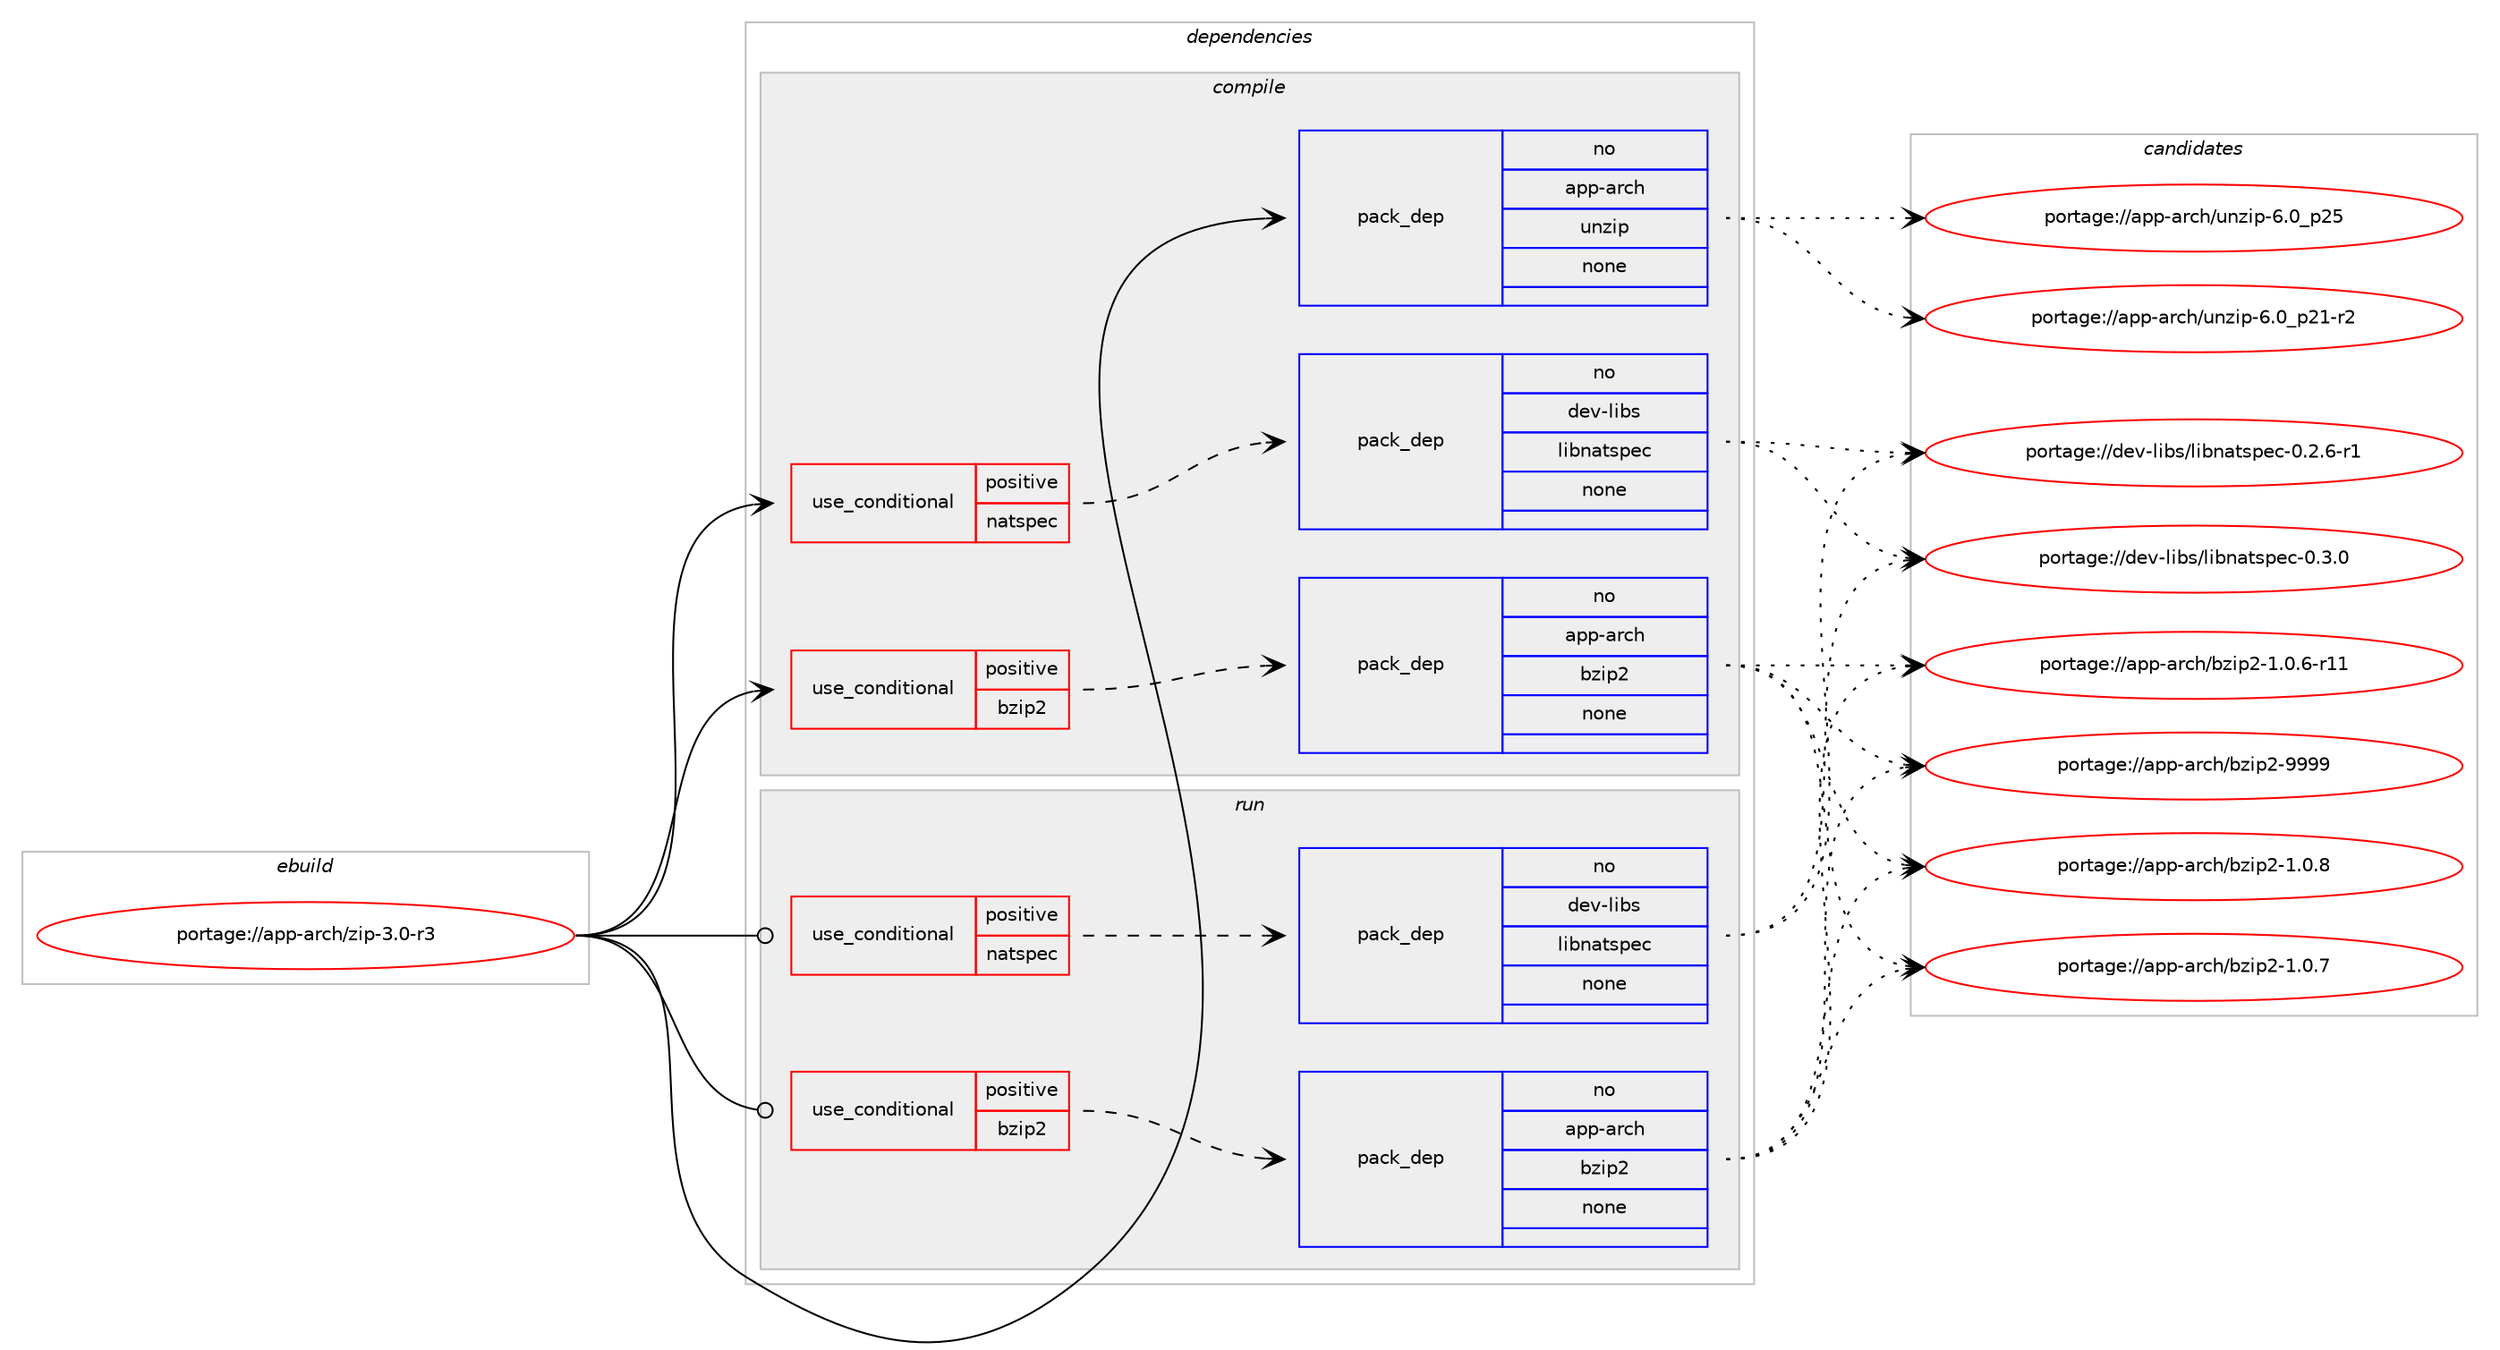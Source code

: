digraph prolog {

# *************
# Graph options
# *************

newrank=true;
concentrate=true;
compound=true;
graph [rankdir=LR,fontname=Helvetica,fontsize=10,ranksep=1.5];#, ranksep=2.5, nodesep=0.2];
edge  [arrowhead=vee];
node  [fontname=Helvetica,fontsize=10];

# **********
# The ebuild
# **********

subgraph cluster_leftcol {
color=gray;
label=<<i>ebuild</i>>;
id [label="portage://app-arch/zip-3.0-r3", color=red, width=4, href="../app-arch/zip-3.0-r3.svg"];
}

# ****************
# The dependencies
# ****************

subgraph cluster_midcol {
color=gray;
label=<<i>dependencies</i>>;
subgraph cluster_compile {
fillcolor="#eeeeee";
style=filled;
label=<<i>compile</i>>;
subgraph cond152979 {
dependency648397 [label=<<TABLE BORDER="0" CELLBORDER="1" CELLSPACING="0" CELLPADDING="4"><TR><TD ROWSPAN="3" CELLPADDING="10">use_conditional</TD></TR><TR><TD>positive</TD></TR><TR><TD>bzip2</TD></TR></TABLE>>, shape=none, color=red];
subgraph pack486789 {
dependency648398 [label=<<TABLE BORDER="0" CELLBORDER="1" CELLSPACING="0" CELLPADDING="4" WIDTH="220"><TR><TD ROWSPAN="6" CELLPADDING="30">pack_dep</TD></TR><TR><TD WIDTH="110">no</TD></TR><TR><TD>app-arch</TD></TR><TR><TD>bzip2</TD></TR><TR><TD>none</TD></TR><TR><TD></TD></TR></TABLE>>, shape=none, color=blue];
}
dependency648397:e -> dependency648398:w [weight=20,style="dashed",arrowhead="vee"];
}
id:e -> dependency648397:w [weight=20,style="solid",arrowhead="vee"];
subgraph cond152980 {
dependency648399 [label=<<TABLE BORDER="0" CELLBORDER="1" CELLSPACING="0" CELLPADDING="4"><TR><TD ROWSPAN="3" CELLPADDING="10">use_conditional</TD></TR><TR><TD>positive</TD></TR><TR><TD>natspec</TD></TR></TABLE>>, shape=none, color=red];
subgraph pack486790 {
dependency648400 [label=<<TABLE BORDER="0" CELLBORDER="1" CELLSPACING="0" CELLPADDING="4" WIDTH="220"><TR><TD ROWSPAN="6" CELLPADDING="30">pack_dep</TD></TR><TR><TD WIDTH="110">no</TD></TR><TR><TD>dev-libs</TD></TR><TR><TD>libnatspec</TD></TR><TR><TD>none</TD></TR><TR><TD></TD></TR></TABLE>>, shape=none, color=blue];
}
dependency648399:e -> dependency648400:w [weight=20,style="dashed",arrowhead="vee"];
}
id:e -> dependency648399:w [weight=20,style="solid",arrowhead="vee"];
subgraph pack486791 {
dependency648401 [label=<<TABLE BORDER="0" CELLBORDER="1" CELLSPACING="0" CELLPADDING="4" WIDTH="220"><TR><TD ROWSPAN="6" CELLPADDING="30">pack_dep</TD></TR><TR><TD WIDTH="110">no</TD></TR><TR><TD>app-arch</TD></TR><TR><TD>unzip</TD></TR><TR><TD>none</TD></TR><TR><TD></TD></TR></TABLE>>, shape=none, color=blue];
}
id:e -> dependency648401:w [weight=20,style="solid",arrowhead="vee"];
}
subgraph cluster_compileandrun {
fillcolor="#eeeeee";
style=filled;
label=<<i>compile and run</i>>;
}
subgraph cluster_run {
fillcolor="#eeeeee";
style=filled;
label=<<i>run</i>>;
subgraph cond152981 {
dependency648402 [label=<<TABLE BORDER="0" CELLBORDER="1" CELLSPACING="0" CELLPADDING="4"><TR><TD ROWSPAN="3" CELLPADDING="10">use_conditional</TD></TR><TR><TD>positive</TD></TR><TR><TD>bzip2</TD></TR></TABLE>>, shape=none, color=red];
subgraph pack486792 {
dependency648403 [label=<<TABLE BORDER="0" CELLBORDER="1" CELLSPACING="0" CELLPADDING="4" WIDTH="220"><TR><TD ROWSPAN="6" CELLPADDING="30">pack_dep</TD></TR><TR><TD WIDTH="110">no</TD></TR><TR><TD>app-arch</TD></TR><TR><TD>bzip2</TD></TR><TR><TD>none</TD></TR><TR><TD></TD></TR></TABLE>>, shape=none, color=blue];
}
dependency648402:e -> dependency648403:w [weight=20,style="dashed",arrowhead="vee"];
}
id:e -> dependency648402:w [weight=20,style="solid",arrowhead="odot"];
subgraph cond152982 {
dependency648404 [label=<<TABLE BORDER="0" CELLBORDER="1" CELLSPACING="0" CELLPADDING="4"><TR><TD ROWSPAN="3" CELLPADDING="10">use_conditional</TD></TR><TR><TD>positive</TD></TR><TR><TD>natspec</TD></TR></TABLE>>, shape=none, color=red];
subgraph pack486793 {
dependency648405 [label=<<TABLE BORDER="0" CELLBORDER="1" CELLSPACING="0" CELLPADDING="4" WIDTH="220"><TR><TD ROWSPAN="6" CELLPADDING="30">pack_dep</TD></TR><TR><TD WIDTH="110">no</TD></TR><TR><TD>dev-libs</TD></TR><TR><TD>libnatspec</TD></TR><TR><TD>none</TD></TR><TR><TD></TD></TR></TABLE>>, shape=none, color=blue];
}
dependency648404:e -> dependency648405:w [weight=20,style="dashed",arrowhead="vee"];
}
id:e -> dependency648404:w [weight=20,style="solid",arrowhead="odot"];
}
}

# **************
# The candidates
# **************

subgraph cluster_choices {
rank=same;
color=gray;
label=<<i>candidates</i>>;

subgraph choice486789 {
color=black;
nodesep=1;
choice971121124597114991044798122105112504557575757 [label="portage://app-arch/bzip2-9999", color=red, width=4,href="../app-arch/bzip2-9999.svg"];
choice97112112459711499104479812210511250454946484656 [label="portage://app-arch/bzip2-1.0.8", color=red, width=4,href="../app-arch/bzip2-1.0.8.svg"];
choice97112112459711499104479812210511250454946484655 [label="portage://app-arch/bzip2-1.0.7", color=red, width=4,href="../app-arch/bzip2-1.0.7.svg"];
choice97112112459711499104479812210511250454946484654451144949 [label="portage://app-arch/bzip2-1.0.6-r11", color=red, width=4,href="../app-arch/bzip2-1.0.6-r11.svg"];
dependency648398:e -> choice971121124597114991044798122105112504557575757:w [style=dotted,weight="100"];
dependency648398:e -> choice97112112459711499104479812210511250454946484656:w [style=dotted,weight="100"];
dependency648398:e -> choice97112112459711499104479812210511250454946484655:w [style=dotted,weight="100"];
dependency648398:e -> choice97112112459711499104479812210511250454946484654451144949:w [style=dotted,weight="100"];
}
subgraph choice486790 {
color=black;
nodesep=1;
choice100101118451081059811547108105981109711611511210199454846514648 [label="portage://dev-libs/libnatspec-0.3.0", color=red, width=4,href="../dev-libs/libnatspec-0.3.0.svg"];
choice1001011184510810598115471081059811097116115112101994548465046544511449 [label="portage://dev-libs/libnatspec-0.2.6-r1", color=red, width=4,href="../dev-libs/libnatspec-0.2.6-r1.svg"];
dependency648400:e -> choice100101118451081059811547108105981109711611511210199454846514648:w [style=dotted,weight="100"];
dependency648400:e -> choice1001011184510810598115471081059811097116115112101994548465046544511449:w [style=dotted,weight="100"];
}
subgraph choice486791 {
color=black;
nodesep=1;
choice971121124597114991044711711012210511245544648951125053 [label="portage://app-arch/unzip-6.0_p25", color=red, width=4,href="../app-arch/unzip-6.0_p25.svg"];
choice9711211245971149910447117110122105112455446489511250494511450 [label="portage://app-arch/unzip-6.0_p21-r2", color=red, width=4,href="../app-arch/unzip-6.0_p21-r2.svg"];
dependency648401:e -> choice971121124597114991044711711012210511245544648951125053:w [style=dotted,weight="100"];
dependency648401:e -> choice9711211245971149910447117110122105112455446489511250494511450:w [style=dotted,weight="100"];
}
subgraph choice486792 {
color=black;
nodesep=1;
choice971121124597114991044798122105112504557575757 [label="portage://app-arch/bzip2-9999", color=red, width=4,href="../app-arch/bzip2-9999.svg"];
choice97112112459711499104479812210511250454946484656 [label="portage://app-arch/bzip2-1.0.8", color=red, width=4,href="../app-arch/bzip2-1.0.8.svg"];
choice97112112459711499104479812210511250454946484655 [label="portage://app-arch/bzip2-1.0.7", color=red, width=4,href="../app-arch/bzip2-1.0.7.svg"];
choice97112112459711499104479812210511250454946484654451144949 [label="portage://app-arch/bzip2-1.0.6-r11", color=red, width=4,href="../app-arch/bzip2-1.0.6-r11.svg"];
dependency648403:e -> choice971121124597114991044798122105112504557575757:w [style=dotted,weight="100"];
dependency648403:e -> choice97112112459711499104479812210511250454946484656:w [style=dotted,weight="100"];
dependency648403:e -> choice97112112459711499104479812210511250454946484655:w [style=dotted,weight="100"];
dependency648403:e -> choice97112112459711499104479812210511250454946484654451144949:w [style=dotted,weight="100"];
}
subgraph choice486793 {
color=black;
nodesep=1;
choice100101118451081059811547108105981109711611511210199454846514648 [label="portage://dev-libs/libnatspec-0.3.0", color=red, width=4,href="../dev-libs/libnatspec-0.3.0.svg"];
choice1001011184510810598115471081059811097116115112101994548465046544511449 [label="portage://dev-libs/libnatspec-0.2.6-r1", color=red, width=4,href="../dev-libs/libnatspec-0.2.6-r1.svg"];
dependency648405:e -> choice100101118451081059811547108105981109711611511210199454846514648:w [style=dotted,weight="100"];
dependency648405:e -> choice1001011184510810598115471081059811097116115112101994548465046544511449:w [style=dotted,weight="100"];
}
}

}
